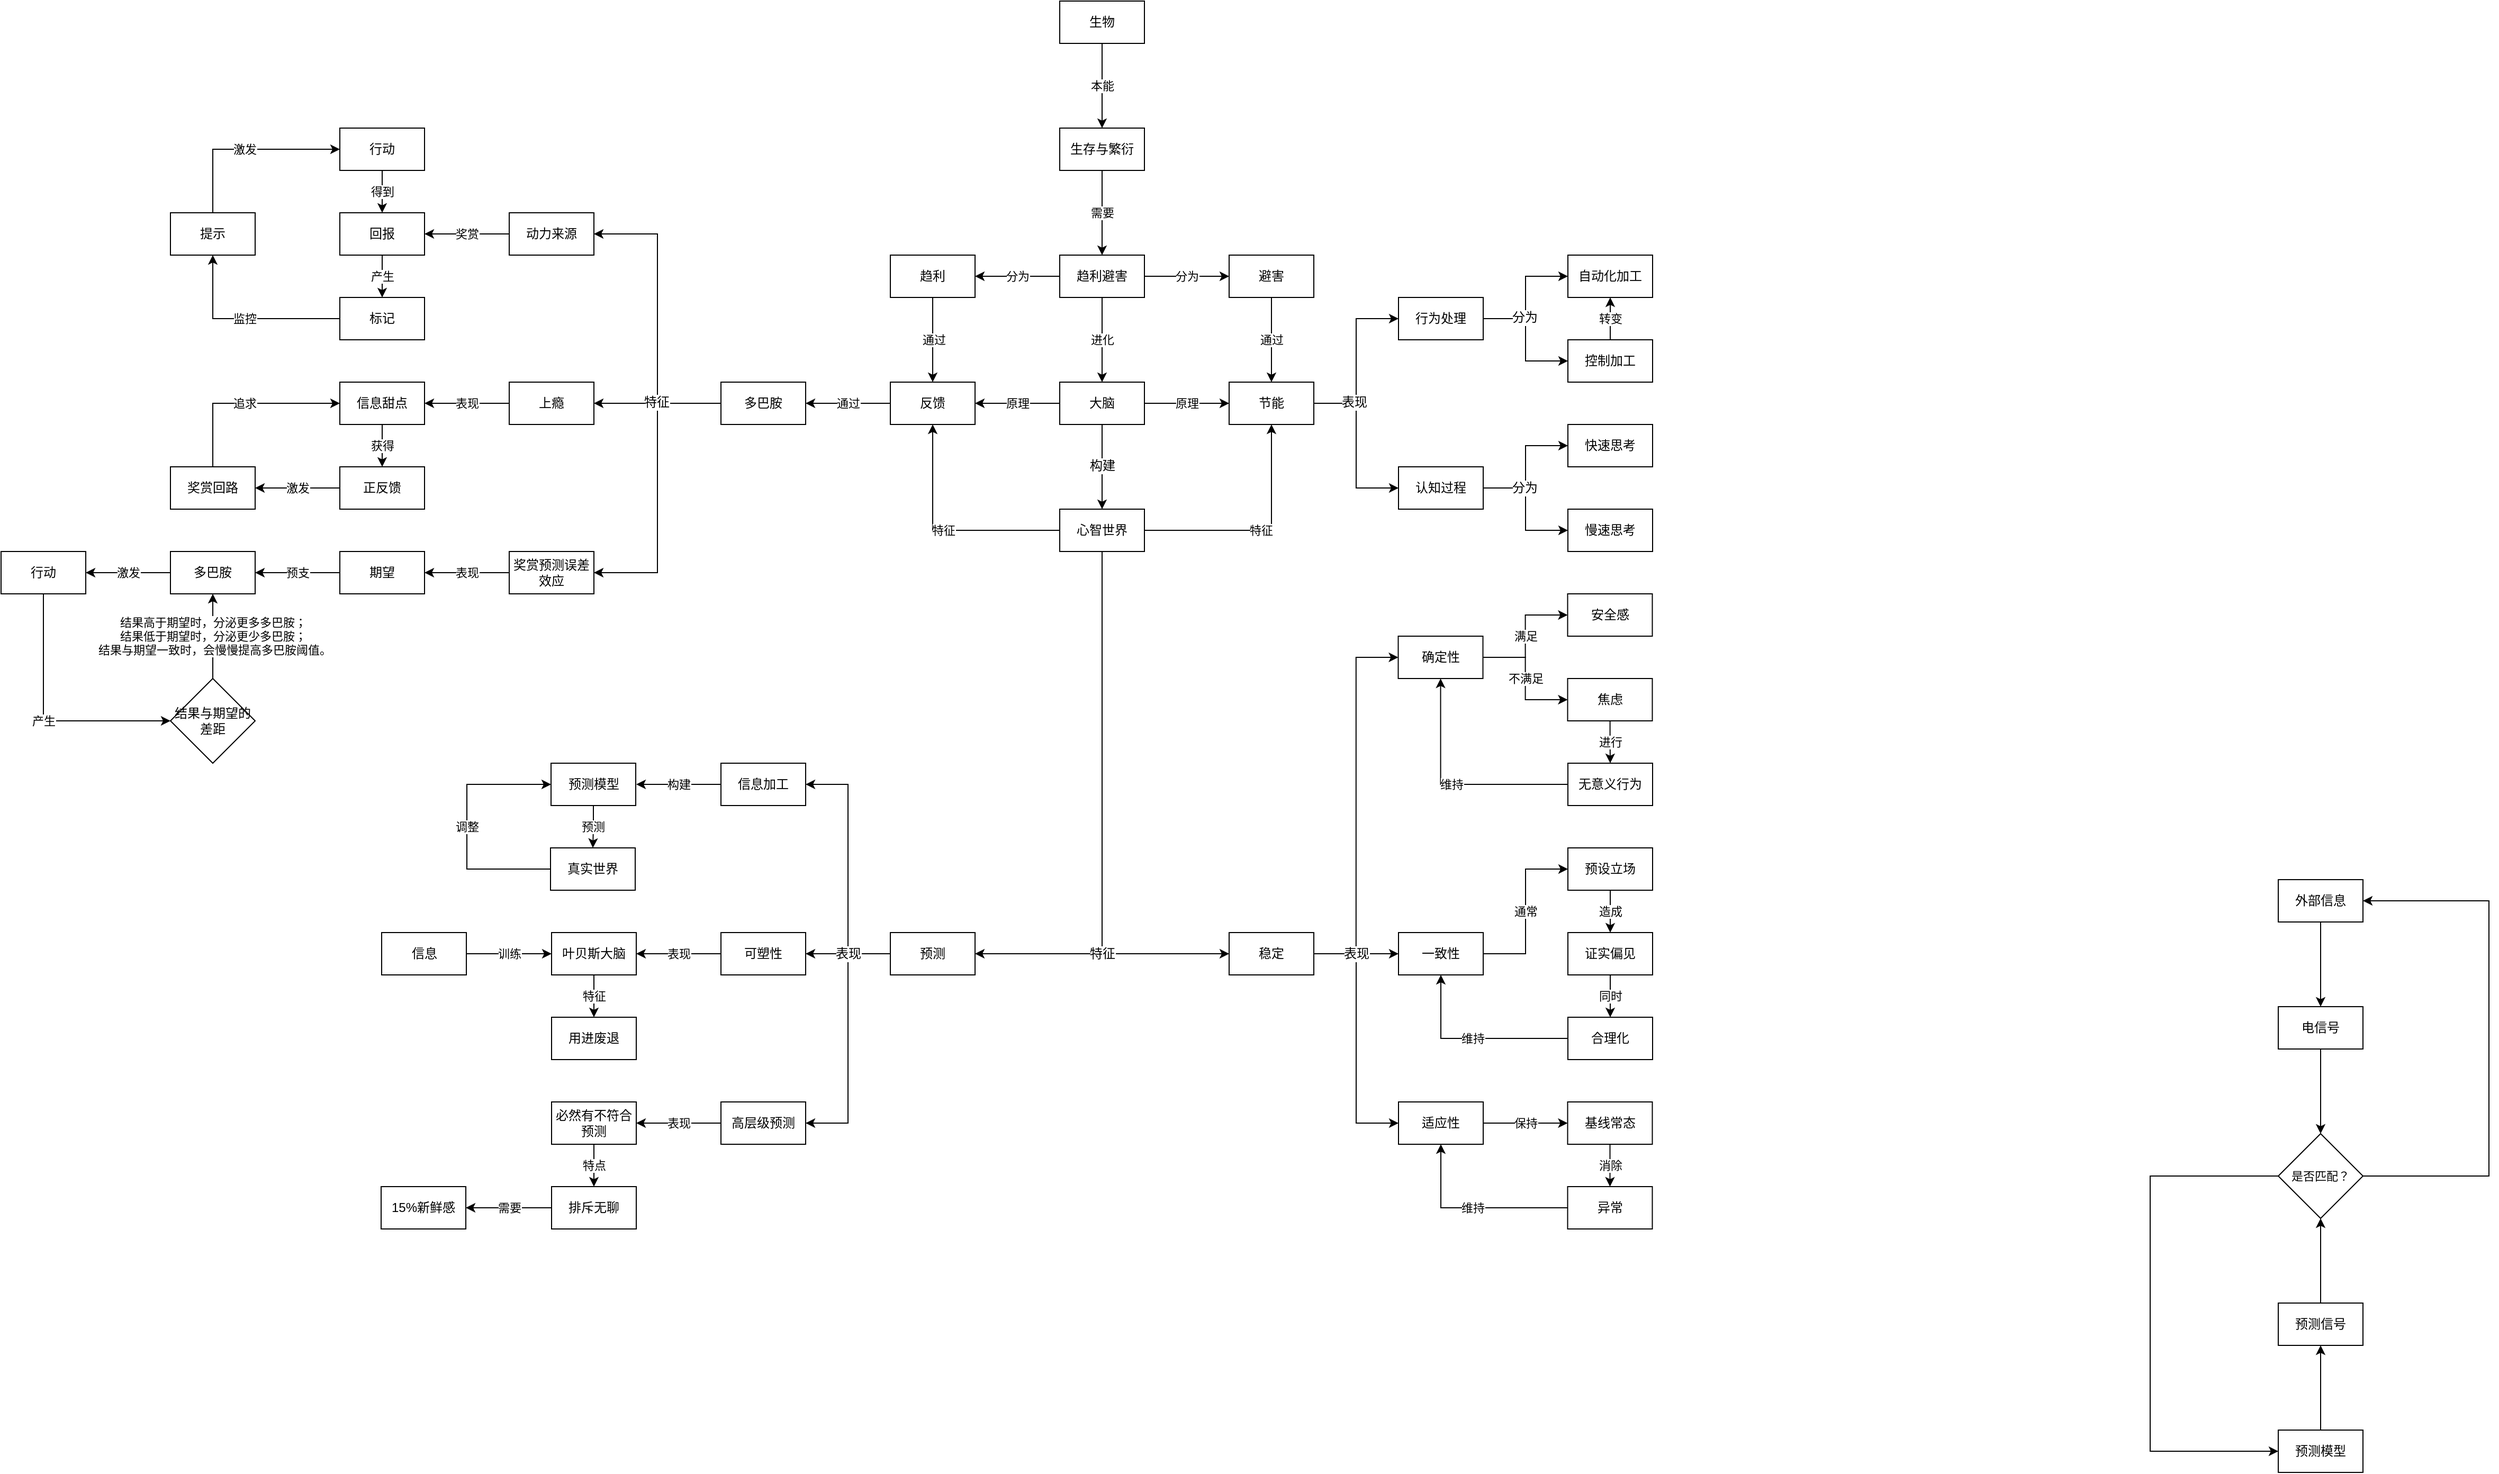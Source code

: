 <mxfile version="23.0.0" type="github">
  <diagram name="第 1 页" id="B83zCpAml06aFIMZX0r3">
    <mxGraphModel dx="1835" dy="715" grid="1" gridSize="10" guides="1" tooltips="1" connect="1" arrows="1" fold="1" page="1" pageScale="1" pageWidth="827" pageHeight="1169" math="0" shadow="0">
      <root>
        <mxCell id="0" />
        <mxCell id="1" parent="0" />
        <mxCell id="P6tir3zQ8PAI8nWjBx2F-4" value="原理" style="edgeStyle=orthogonalEdgeStyle;rounded=0;orthogonalLoop=1;jettySize=auto;html=1;" parent="1" source="XxJGp6y9zTa0XZqB4tud-1" target="XxJGp6y9zTa0XZqB4tud-18" edge="1">
          <mxGeometry relative="1" as="geometry" />
        </mxCell>
        <mxCell id="P6tir3zQ8PAI8nWjBx2F-6" value="" style="edgeStyle=orthogonalEdgeStyle;rounded=0;orthogonalLoop=1;jettySize=auto;html=1;" parent="1" source="XxJGp6y9zTa0XZqB4tud-1" target="XxJGp6y9zTa0XZqB4tud-13" edge="1">
          <mxGeometry relative="1" as="geometry">
            <Array as="points">
              <mxPoint x="400" y="480" />
              <mxPoint x="400" y="480" />
            </Array>
          </mxGeometry>
        </mxCell>
        <mxCell id="UL1mqI7cGoJO1mtrP7YF-5" value="构建" style="edgeLabel;html=1;align=center;verticalAlign=middle;resizable=0;points=[];fontSize=12;fontFamily=Helvetica;fontColor=default;" vertex="1" connectable="0" parent="P6tir3zQ8PAI8nWjBx2F-6">
          <mxGeometry x="-0.025" relative="1" as="geometry">
            <mxPoint as="offset" />
          </mxGeometry>
        </mxCell>
        <mxCell id="P6tir3zQ8PAI8nWjBx2F-7" value="原理" style="edgeStyle=orthogonalEdgeStyle;rounded=0;orthogonalLoop=1;jettySize=auto;html=1;" parent="1" source="XxJGp6y9zTa0XZqB4tud-1" target="XxJGp6y9zTa0XZqB4tud-19" edge="1">
          <mxGeometry relative="1" as="geometry" />
        </mxCell>
        <mxCell id="XxJGp6y9zTa0XZqB4tud-1" value="大脑" style="rounded=0;whiteSpace=wrap;html=1;" parent="1" vertex="1">
          <mxGeometry x="360" y="400" width="80" height="40" as="geometry" />
        </mxCell>
        <mxCell id="XxJGp6y9zTa0XZqB4tud-5" value="本能" style="edgeStyle=orthogonalEdgeStyle;rounded=0;orthogonalLoop=1;jettySize=auto;html=1;" parent="1" source="XxJGp6y9zTa0XZqB4tud-2" target="XxJGp6y9zTa0XZqB4tud-3" edge="1">
          <mxGeometry relative="1" as="geometry">
            <Array as="points">
              <mxPoint x="400" y="120" />
              <mxPoint x="400" y="120" />
            </Array>
          </mxGeometry>
        </mxCell>
        <mxCell id="XxJGp6y9zTa0XZqB4tud-2" value="生物" style="rounded=0;whiteSpace=wrap;html=1;" parent="1" vertex="1">
          <mxGeometry x="360" y="40" width="80" height="40" as="geometry" />
        </mxCell>
        <mxCell id="XxJGp6y9zTa0XZqB4tud-6" value="需要" style="edgeStyle=orthogonalEdgeStyle;rounded=0;orthogonalLoop=1;jettySize=auto;html=1;" parent="1" source="XxJGp6y9zTa0XZqB4tud-3" target="XxJGp6y9zTa0XZqB4tud-4" edge="1">
          <mxGeometry relative="1" as="geometry">
            <Array as="points">
              <mxPoint x="400" y="240" />
              <mxPoint x="400" y="240" />
            </Array>
          </mxGeometry>
        </mxCell>
        <mxCell id="XxJGp6y9zTa0XZqB4tud-3" value="生存与繁衍" style="rounded=0;whiteSpace=wrap;html=1;" parent="1" vertex="1">
          <mxGeometry x="360" y="160" width="80" height="40" as="geometry" />
        </mxCell>
        <mxCell id="XxJGp6y9zTa0XZqB4tud-7" value="进化" style="edgeStyle=orthogonalEdgeStyle;rounded=0;orthogonalLoop=1;jettySize=auto;html=1;" parent="1" source="XxJGp6y9zTa0XZqB4tud-4" target="XxJGp6y9zTa0XZqB4tud-1" edge="1">
          <mxGeometry relative="1" as="geometry">
            <Array as="points">
              <mxPoint x="400" y="350" />
              <mxPoint x="400" y="350" />
            </Array>
          </mxGeometry>
        </mxCell>
        <mxCell id="XxJGp6y9zTa0XZqB4tud-10" value="分为" style="edgeStyle=orthogonalEdgeStyle;rounded=0;orthogonalLoop=1;jettySize=auto;html=1;" parent="1" source="XxJGp6y9zTa0XZqB4tud-4" target="XxJGp6y9zTa0XZqB4tud-9" edge="1">
          <mxGeometry relative="1" as="geometry" />
        </mxCell>
        <mxCell id="XxJGp6y9zTa0XZqB4tud-14" value="分为" style="edgeStyle=orthogonalEdgeStyle;rounded=0;orthogonalLoop=1;jettySize=auto;html=1;" parent="1" source="XxJGp6y9zTa0XZqB4tud-4" target="XxJGp6y9zTa0XZqB4tud-12" edge="1">
          <mxGeometry relative="1" as="geometry" />
        </mxCell>
        <mxCell id="XxJGp6y9zTa0XZqB4tud-4" value="趋利避害" style="rounded=0;whiteSpace=wrap;html=1;" parent="1" vertex="1">
          <mxGeometry x="360" y="280" width="80" height="40" as="geometry" />
        </mxCell>
        <mxCell id="XxJGp6y9zTa0XZqB4tud-11" value="通过" style="edgeStyle=orthogonalEdgeStyle;rounded=0;orthogonalLoop=1;jettySize=auto;html=1;" parent="1" source="XxJGp6y9zTa0XZqB4tud-9" edge="1">
          <mxGeometry relative="1" as="geometry">
            <mxPoint x="240" y="400" as="targetPoint" />
          </mxGeometry>
        </mxCell>
        <mxCell id="XxJGp6y9zTa0XZqB4tud-9" value="趋利" style="rounded=0;whiteSpace=wrap;html=1;" parent="1" vertex="1">
          <mxGeometry x="200" y="280" width="80" height="40" as="geometry" />
        </mxCell>
        <mxCell id="P6tir3zQ8PAI8nWjBx2F-5" value="通过" style="edgeStyle=orthogonalEdgeStyle;rounded=0;orthogonalLoop=1;jettySize=auto;html=1;" parent="1" source="XxJGp6y9zTa0XZqB4tud-12" target="XxJGp6y9zTa0XZqB4tud-18" edge="1">
          <mxGeometry relative="1" as="geometry">
            <Array as="points">
              <mxPoint x="560" y="360" />
              <mxPoint x="560" y="360" />
            </Array>
            <mxPoint as="offset" />
          </mxGeometry>
        </mxCell>
        <mxCell id="XxJGp6y9zTa0XZqB4tud-12" value="避害" style="rounded=0;whiteSpace=wrap;html=1;" parent="1" vertex="1">
          <mxGeometry x="520" y="280" width="80" height="40" as="geometry" />
        </mxCell>
        <mxCell id="P6tir3zQ8PAI8nWjBx2F-8" value="特征" style="edgeStyle=orthogonalEdgeStyle;rounded=0;orthogonalLoop=1;jettySize=auto;html=1;entryX=0.5;entryY=1;entryDx=0;entryDy=0;" parent="1" source="XxJGp6y9zTa0XZqB4tud-13" target="XxJGp6y9zTa0XZqB4tud-19" edge="1">
          <mxGeometry relative="1" as="geometry" />
        </mxCell>
        <mxCell id="P6tir3zQ8PAI8nWjBx2F-9" value="特征" style="edgeStyle=orthogonalEdgeStyle;rounded=0;orthogonalLoop=1;jettySize=auto;html=1;entryX=0.5;entryY=1;entryDx=0;entryDy=0;" parent="1" source="XxJGp6y9zTa0XZqB4tud-13" target="XxJGp6y9zTa0XZqB4tud-18" edge="1">
          <mxGeometry relative="1" as="geometry" />
        </mxCell>
        <mxCell id="P6tir3zQ8PAI8nWjBx2F-18" style="edgeStyle=orthogonalEdgeStyle;rounded=0;orthogonalLoop=1;jettySize=auto;html=1;entryX=1;entryY=0.5;entryDx=0;entryDy=0;" parent="1" source="XxJGp6y9zTa0XZqB4tud-13" target="XxJGp6y9zTa0XZqB4tud-71" edge="1">
          <mxGeometry relative="1" as="geometry">
            <Array as="points">
              <mxPoint x="400" y="940" />
            </Array>
          </mxGeometry>
        </mxCell>
        <mxCell id="P6tir3zQ8PAI8nWjBx2F-64" style="edgeStyle=orthogonalEdgeStyle;rounded=0;orthogonalLoop=1;jettySize=auto;html=1;entryX=0;entryY=0.5;entryDx=0;entryDy=0;fontFamily=Helvetica;fontSize=12;fontColor=default;" parent="1" source="XxJGp6y9zTa0XZqB4tud-13" target="XxJGp6y9zTa0XZqB4tud-22" edge="1">
          <mxGeometry relative="1" as="geometry">
            <Array as="points">
              <mxPoint x="400" y="940" />
            </Array>
          </mxGeometry>
        </mxCell>
        <mxCell id="UL1mqI7cGoJO1mtrP7YF-13" value="特征" style="edgeLabel;html=1;align=center;verticalAlign=middle;resizable=0;points=[];fontSize=12;fontFamily=Helvetica;fontColor=default;" vertex="1" connectable="0" parent="P6tir3zQ8PAI8nWjBx2F-64">
          <mxGeometry x="0.505" y="2" relative="1" as="geometry">
            <mxPoint x="-2" y="3" as="offset" />
          </mxGeometry>
        </mxCell>
        <mxCell id="XxJGp6y9zTa0XZqB4tud-13" value="心智世界" style="rounded=0;whiteSpace=wrap;html=1;" parent="1" vertex="1">
          <mxGeometry x="360" y="520" width="80" height="40" as="geometry" />
        </mxCell>
        <mxCell id="wkrBox2u_KVxkJhc_cft-66" value="通过" style="edgeStyle=orthogonalEdgeStyle;shape=connector;rounded=0;orthogonalLoop=1;jettySize=auto;html=1;labelBackgroundColor=default;strokeColor=default;align=center;verticalAlign=middle;fontFamily=Helvetica;fontSize=11;fontColor=default;endArrow=classic;" parent="1" source="XxJGp6y9zTa0XZqB4tud-19" target="wkrBox2u_KVxkJhc_cft-49" edge="1">
          <mxGeometry relative="1" as="geometry" />
        </mxCell>
        <mxCell id="XxJGp6y9zTa0XZqB4tud-19" value="反馈" style="rounded=0;whiteSpace=wrap;html=1;" parent="1" vertex="1">
          <mxGeometry x="200" y="400" width="80" height="40" as="geometry" />
        </mxCell>
        <mxCell id="XxJGp6y9zTa0XZqB4tud-68" value="" style="group" parent="1" vertex="1" connectable="0">
          <mxGeometry x="520" y="280" width="400" height="280" as="geometry" />
        </mxCell>
        <mxCell id="XxJGp6y9zTa0XZqB4tud-18" value="节能" style="rounded=0;whiteSpace=wrap;html=1;" parent="XxJGp6y9zTa0XZqB4tud-68" vertex="1">
          <mxGeometry y="120" width="80" height="40" as="geometry" />
        </mxCell>
        <mxCell id="XxJGp6y9zTa0XZqB4tud-25" value="认知过程" style="rounded=0;whiteSpace=wrap;html=1;" parent="XxJGp6y9zTa0XZqB4tud-68" vertex="1">
          <mxGeometry x="160" y="200" width="80" height="40" as="geometry" />
        </mxCell>
        <mxCell id="XxJGp6y9zTa0XZqB4tud-28" value="" style="edgeStyle=orthogonalEdgeStyle;rounded=0;orthogonalLoop=1;jettySize=auto;html=1;entryX=0;entryY=0.5;entryDx=0;entryDy=0;" parent="XxJGp6y9zTa0XZqB4tud-68" source="XxJGp6y9zTa0XZqB4tud-18" target="XxJGp6y9zTa0XZqB4tud-25" edge="1">
          <mxGeometry relative="1" as="geometry" />
        </mxCell>
        <mxCell id="XxJGp6y9zTa0XZqB4tud-26" value="行为处理" style="rounded=0;whiteSpace=wrap;html=1;" parent="XxJGp6y9zTa0XZqB4tud-68" vertex="1">
          <mxGeometry x="160" y="40" width="80" height="40" as="geometry" />
        </mxCell>
        <mxCell id="XxJGp6y9zTa0XZqB4tud-27" value="" style="edgeStyle=orthogonalEdgeStyle;rounded=0;orthogonalLoop=1;jettySize=auto;html=1;entryX=0;entryY=0.5;entryDx=0;entryDy=0;" parent="XxJGp6y9zTa0XZqB4tud-68" source="XxJGp6y9zTa0XZqB4tud-18" target="XxJGp6y9zTa0XZqB4tud-26" edge="1">
          <mxGeometry relative="1" as="geometry" />
        </mxCell>
        <mxCell id="UL1mqI7cGoJO1mtrP7YF-9" value="表现" style="edgeLabel;html=1;align=center;verticalAlign=middle;resizable=0;points=[];fontSize=12;fontFamily=Helvetica;fontColor=default;" vertex="1" connectable="0" parent="XxJGp6y9zTa0XZqB4tud-27">
          <mxGeometry x="-0.725" y="-1" relative="1" as="geometry">
            <mxPoint x="16" y="-2" as="offset" />
          </mxGeometry>
        </mxCell>
        <mxCell id="XxJGp6y9zTa0XZqB4tud-29" value="自动化加工" style="rounded=0;whiteSpace=wrap;html=1;" parent="XxJGp6y9zTa0XZqB4tud-68" vertex="1">
          <mxGeometry x="320" width="80" height="40" as="geometry" />
        </mxCell>
        <mxCell id="XxJGp6y9zTa0XZqB4tud-33" style="edgeStyle=orthogonalEdgeStyle;rounded=0;orthogonalLoop=1;jettySize=auto;html=1;entryX=0;entryY=0.5;entryDx=0;entryDy=0;" parent="XxJGp6y9zTa0XZqB4tud-68" source="XxJGp6y9zTa0XZqB4tud-26" target="XxJGp6y9zTa0XZqB4tud-29" edge="1">
          <mxGeometry relative="1" as="geometry" />
        </mxCell>
        <mxCell id="XxJGp6y9zTa0XZqB4tud-35" value="转变" style="edgeStyle=orthogonalEdgeStyle;rounded=0;orthogonalLoop=1;jettySize=auto;html=1;" parent="XxJGp6y9zTa0XZqB4tud-68" source="XxJGp6y9zTa0XZqB4tud-30" target="XxJGp6y9zTa0XZqB4tud-29" edge="1">
          <mxGeometry relative="1" as="geometry" />
        </mxCell>
        <mxCell id="XxJGp6y9zTa0XZqB4tud-30" value="控制加工" style="rounded=0;whiteSpace=wrap;html=1;" parent="XxJGp6y9zTa0XZqB4tud-68" vertex="1">
          <mxGeometry x="320" y="80" width="80" height="40" as="geometry" />
        </mxCell>
        <mxCell id="XxJGp6y9zTa0XZqB4tud-34" style="edgeStyle=orthogonalEdgeStyle;rounded=0;orthogonalLoop=1;jettySize=auto;html=1;entryX=0;entryY=0.5;entryDx=0;entryDy=0;" parent="XxJGp6y9zTa0XZqB4tud-68" source="XxJGp6y9zTa0XZqB4tud-26" target="XxJGp6y9zTa0XZqB4tud-30" edge="1">
          <mxGeometry relative="1" as="geometry" />
        </mxCell>
        <mxCell id="UL1mqI7cGoJO1mtrP7YF-10" value="分为" style="edgeLabel;html=1;align=center;verticalAlign=middle;resizable=0;points=[];fontSize=12;fontFamily=Helvetica;fontColor=default;" vertex="1" connectable="0" parent="XxJGp6y9zTa0XZqB4tud-34">
          <mxGeometry x="-0.667" relative="1" as="geometry">
            <mxPoint x="19" y="-1" as="offset" />
          </mxGeometry>
        </mxCell>
        <mxCell id="XxJGp6y9zTa0XZqB4tud-31" value="快速思考" style="rounded=0;whiteSpace=wrap;html=1;" parent="XxJGp6y9zTa0XZqB4tud-68" vertex="1">
          <mxGeometry x="320" y="160" width="80" height="40" as="geometry" />
        </mxCell>
        <mxCell id="XxJGp6y9zTa0XZqB4tud-36" style="edgeStyle=orthogonalEdgeStyle;rounded=0;orthogonalLoop=1;jettySize=auto;html=1;" parent="XxJGp6y9zTa0XZqB4tud-68" source="XxJGp6y9zTa0XZqB4tud-25" target="XxJGp6y9zTa0XZqB4tud-31" edge="1">
          <mxGeometry relative="1" as="geometry" />
        </mxCell>
        <mxCell id="XxJGp6y9zTa0XZqB4tud-32" value="慢速思考" style="rounded=0;whiteSpace=wrap;html=1;" parent="XxJGp6y9zTa0XZqB4tud-68" vertex="1">
          <mxGeometry x="320" y="240" width="80" height="40" as="geometry" />
        </mxCell>
        <mxCell id="XxJGp6y9zTa0XZqB4tud-37" style="edgeStyle=orthogonalEdgeStyle;rounded=0;orthogonalLoop=1;jettySize=auto;html=1;entryX=0;entryY=0.5;entryDx=0;entryDy=0;" parent="XxJGp6y9zTa0XZqB4tud-68" source="XxJGp6y9zTa0XZqB4tud-25" target="XxJGp6y9zTa0XZqB4tud-32" edge="1">
          <mxGeometry relative="1" as="geometry" />
        </mxCell>
        <mxCell id="UL1mqI7cGoJO1mtrP7YF-11" value="分为" style="edgeLabel;html=1;align=center;verticalAlign=middle;resizable=0;points=[];fontSize=12;fontFamily=Helvetica;fontColor=default;" vertex="1" connectable="0" parent="XxJGp6y9zTa0XZqB4tud-37">
          <mxGeometry x="-0.683" relative="1" as="geometry">
            <mxPoint x="20" as="offset" />
          </mxGeometry>
        </mxCell>
        <mxCell id="wkrBox2u_KVxkJhc_cft-28" value="" style="group" parent="1" vertex="1" connectable="0">
          <mxGeometry x="1390" y="870" width="320" height="560" as="geometry" />
        </mxCell>
        <mxCell id="wkrBox2u_KVxkJhc_cft-11" value="外部信息" style="rounded=0;whiteSpace=wrap;html=1;" parent="wkrBox2u_KVxkJhc_cft-28" vertex="1">
          <mxGeometry x="121" width="80" height="40" as="geometry" />
        </mxCell>
        <mxCell id="wkrBox2u_KVxkJhc_cft-13" value="电信号" style="rounded=0;whiteSpace=wrap;html=1;" parent="wkrBox2u_KVxkJhc_cft-28" vertex="1">
          <mxGeometry x="121" y="120" width="80" height="40" as="geometry" />
        </mxCell>
        <mxCell id="wkrBox2u_KVxkJhc_cft-15" value="" style="edgeStyle=orthogonalEdgeStyle;shape=connector;rounded=0;orthogonalLoop=1;jettySize=auto;html=1;labelBackgroundColor=default;strokeColor=default;align=center;verticalAlign=middle;fontFamily=Helvetica;fontSize=11;fontColor=default;endArrow=classic;" parent="wkrBox2u_KVxkJhc_cft-28" source="wkrBox2u_KVxkJhc_cft-11" target="wkrBox2u_KVxkJhc_cft-13" edge="1">
          <mxGeometry relative="1" as="geometry" />
        </mxCell>
        <mxCell id="wkrBox2u_KVxkJhc_cft-17" value="预测模型" style="rounded=0;whiteSpace=wrap;html=1;" parent="wkrBox2u_KVxkJhc_cft-28" vertex="1">
          <mxGeometry x="121" y="520" width="80" height="40" as="geometry" />
        </mxCell>
        <mxCell id="wkrBox2u_KVxkJhc_cft-18" value="预测信号" style="rounded=0;whiteSpace=wrap;html=1;" parent="wkrBox2u_KVxkJhc_cft-28" vertex="1">
          <mxGeometry x="121" y="400" width="80" height="40" as="geometry" />
        </mxCell>
        <mxCell id="wkrBox2u_KVxkJhc_cft-20" value="" style="edgeStyle=orthogonalEdgeStyle;shape=connector;rounded=0;orthogonalLoop=1;jettySize=auto;html=1;labelBackgroundColor=default;strokeColor=default;align=center;verticalAlign=middle;fontFamily=Helvetica;fontSize=11;fontColor=default;endArrow=classic;" parent="wkrBox2u_KVxkJhc_cft-28" source="wkrBox2u_KVxkJhc_cft-17" target="wkrBox2u_KVxkJhc_cft-18" edge="1">
          <mxGeometry relative="1" as="geometry" />
        </mxCell>
        <mxCell id="wkrBox2u_KVxkJhc_cft-26" style="edgeStyle=orthogonalEdgeStyle;shape=connector;rounded=0;orthogonalLoop=1;jettySize=auto;html=1;entryX=0;entryY=0.5;entryDx=0;entryDy=0;labelBackgroundColor=default;strokeColor=default;align=center;verticalAlign=middle;fontFamily=Helvetica;fontSize=11;fontColor=default;endArrow=classic;" parent="wkrBox2u_KVxkJhc_cft-28" source="wkrBox2u_KVxkJhc_cft-22" target="wkrBox2u_KVxkJhc_cft-17" edge="1">
          <mxGeometry relative="1" as="geometry">
            <Array as="points">
              <mxPoint y="280" />
              <mxPoint y="540" />
            </Array>
          </mxGeometry>
        </mxCell>
        <mxCell id="wkrBox2u_KVxkJhc_cft-27" style="edgeStyle=orthogonalEdgeStyle;shape=connector;rounded=0;orthogonalLoop=1;jettySize=auto;html=1;entryX=1;entryY=0.5;entryDx=0;entryDy=0;labelBackgroundColor=default;strokeColor=default;align=center;verticalAlign=middle;fontFamily=Helvetica;fontSize=11;fontColor=default;endArrow=classic;" parent="wkrBox2u_KVxkJhc_cft-28" source="wkrBox2u_KVxkJhc_cft-22" target="wkrBox2u_KVxkJhc_cft-11" edge="1">
          <mxGeometry relative="1" as="geometry">
            <Array as="points">
              <mxPoint x="320" y="280" />
              <mxPoint x="320" y="20" />
            </Array>
          </mxGeometry>
        </mxCell>
        <mxCell id="wkrBox2u_KVxkJhc_cft-22" value="是否匹配？" style="rhombus;whiteSpace=wrap;html=1;fontFamily=Helvetica;fontSize=11;fontColor=default;" parent="wkrBox2u_KVxkJhc_cft-28" vertex="1">
          <mxGeometry x="121" y="240" width="80" height="80" as="geometry" />
        </mxCell>
        <mxCell id="wkrBox2u_KVxkJhc_cft-23" value="" style="edgeStyle=orthogonalEdgeStyle;shape=connector;rounded=0;orthogonalLoop=1;jettySize=auto;html=1;labelBackgroundColor=default;strokeColor=default;align=center;verticalAlign=middle;fontFamily=Helvetica;fontSize=11;fontColor=default;endArrow=classic;" parent="wkrBox2u_KVxkJhc_cft-28" source="wkrBox2u_KVxkJhc_cft-13" target="wkrBox2u_KVxkJhc_cft-22" edge="1">
          <mxGeometry relative="1" as="geometry" />
        </mxCell>
        <mxCell id="wkrBox2u_KVxkJhc_cft-24" value="" style="edgeStyle=orthogonalEdgeStyle;shape=connector;rounded=0;orthogonalLoop=1;jettySize=auto;html=1;labelBackgroundColor=default;strokeColor=default;align=center;verticalAlign=middle;fontFamily=Helvetica;fontSize=11;fontColor=default;endArrow=classic;" parent="wkrBox2u_KVxkJhc_cft-28" source="wkrBox2u_KVxkJhc_cft-18" target="wkrBox2u_KVxkJhc_cft-22" edge="1">
          <mxGeometry relative="1" as="geometry" />
        </mxCell>
        <mxCell id="wkrBox2u_KVxkJhc_cft-64" value="奖赏" style="edgeStyle=orthogonalEdgeStyle;shape=connector;rounded=0;orthogonalLoop=1;jettySize=auto;html=1;labelBackgroundColor=default;strokeColor=default;align=center;verticalAlign=middle;fontFamily=Helvetica;fontSize=11;fontColor=default;endArrow=classic;" parent="1" source="wkrBox2u_KVxkJhc_cft-46" target="wkrBox2u_KVxkJhc_cft-56" edge="1">
          <mxGeometry relative="1" as="geometry" />
        </mxCell>
        <mxCell id="wkrBox2u_KVxkJhc_cft-46" value="动力来源" style="rounded=0;whiteSpace=wrap;html=1;" parent="1" vertex="1">
          <mxGeometry x="-160" y="240" width="80" height="40" as="geometry" />
        </mxCell>
        <mxCell id="wkrBox2u_KVxkJhc_cft-74" value="表现" style="edgeStyle=orthogonalEdgeStyle;shape=connector;rounded=0;orthogonalLoop=1;jettySize=auto;html=1;labelBackgroundColor=default;strokeColor=default;align=center;verticalAlign=middle;fontFamily=Helvetica;fontSize=11;fontColor=default;endArrow=classic;" parent="1" source="wkrBox2u_KVxkJhc_cft-54" target="wkrBox2u_KVxkJhc_cft-68" edge="1">
          <mxGeometry relative="1" as="geometry" />
        </mxCell>
        <mxCell id="wkrBox2u_KVxkJhc_cft-54" value="上瘾" style="rounded=0;whiteSpace=wrap;html=1;" parent="1" vertex="1">
          <mxGeometry x="-160" y="400" width="80" height="40" as="geometry" />
        </mxCell>
        <mxCell id="wkrBox2u_KVxkJhc_cft-63" style="edgeStyle=orthogonalEdgeStyle;shape=connector;rounded=0;orthogonalLoop=1;jettySize=auto;html=1;entryX=1;entryY=0.5;entryDx=0;entryDy=0;labelBackgroundColor=default;strokeColor=default;align=center;verticalAlign=middle;fontFamily=Helvetica;fontSize=11;fontColor=default;endArrow=classic;" parent="1" source="wkrBox2u_KVxkJhc_cft-49" target="wkrBox2u_KVxkJhc_cft-46" edge="1">
          <mxGeometry relative="1" as="geometry" />
        </mxCell>
        <mxCell id="wkrBox2u_KVxkJhc_cft-65" style="edgeStyle=orthogonalEdgeStyle;shape=connector;rounded=0;orthogonalLoop=1;jettySize=auto;html=1;entryX=1;entryY=0.5;entryDx=0;entryDy=0;labelBackgroundColor=default;strokeColor=default;align=center;verticalAlign=middle;fontFamily=Helvetica;fontSize=11;fontColor=default;endArrow=classic;" parent="1" source="wkrBox2u_KVxkJhc_cft-49" target="wkrBox2u_KVxkJhc_cft-54" edge="1">
          <mxGeometry relative="1" as="geometry" />
        </mxCell>
        <mxCell id="wkrBox2u_KVxkJhc_cft-75" style="edgeStyle=orthogonalEdgeStyle;shape=connector;rounded=0;orthogonalLoop=1;jettySize=auto;html=1;entryX=1;entryY=0.5;entryDx=0;entryDy=0;labelBackgroundColor=default;strokeColor=default;align=center;verticalAlign=middle;fontFamily=Helvetica;fontSize=11;fontColor=default;endArrow=classic;" parent="1" source="wkrBox2u_KVxkJhc_cft-49" target="wkrBox2u_KVxkJhc_cft-50" edge="1">
          <mxGeometry relative="1" as="geometry" />
        </mxCell>
        <mxCell id="UL1mqI7cGoJO1mtrP7YF-16" value="特征" style="edgeLabel;html=1;align=center;verticalAlign=middle;resizable=0;points=[];fontSize=12;fontFamily=Helvetica;fontColor=default;" vertex="1" connectable="0" parent="wkrBox2u_KVxkJhc_cft-75">
          <mxGeometry x="-0.571" y="-8" relative="1" as="geometry">
            <mxPoint x="7" y="-1" as="offset" />
          </mxGeometry>
        </mxCell>
        <mxCell id="wkrBox2u_KVxkJhc_cft-49" value="多巴胺" style="rounded=0;whiteSpace=wrap;html=1;" parent="1" vertex="1">
          <mxGeometry x="40" y="400" width="80" height="40" as="geometry" />
        </mxCell>
        <mxCell id="P6tir3zQ8PAI8nWjBx2F-24" value="表现" style="edgeStyle=orthogonalEdgeStyle;rounded=0;orthogonalLoop=1;jettySize=auto;html=1;entryX=1;entryY=0.5;entryDx=0;entryDy=0;" parent="1" source="wkrBox2u_KVxkJhc_cft-50" target="P6tir3zQ8PAI8nWjBx2F-19" edge="1">
          <mxGeometry relative="1" as="geometry" />
        </mxCell>
        <mxCell id="wkrBox2u_KVxkJhc_cft-50" value="奖赏预测误差效应" style="rounded=0;whiteSpace=wrap;html=1;" parent="1" vertex="1">
          <mxGeometry x="-160" y="560" width="80" height="40" as="geometry" />
        </mxCell>
        <mxCell id="wkrBox2u_KVxkJhc_cft-58" value="得到" style="edgeStyle=orthogonalEdgeStyle;shape=connector;rounded=0;orthogonalLoop=1;jettySize=auto;html=1;labelBackgroundColor=default;strokeColor=default;align=center;verticalAlign=middle;fontFamily=Helvetica;fontSize=11;fontColor=default;endArrow=classic;" parent="1" source="wkrBox2u_KVxkJhc_cft-55" target="wkrBox2u_KVxkJhc_cft-56" edge="1">
          <mxGeometry relative="1" as="geometry" />
        </mxCell>
        <mxCell id="wkrBox2u_KVxkJhc_cft-55" value="行动" style="rounded=0;whiteSpace=wrap;html=1;" parent="1" vertex="1">
          <mxGeometry x="-320" y="160" width="80" height="40" as="geometry" />
        </mxCell>
        <mxCell id="wkrBox2u_KVxkJhc_cft-59" value="产生" style="edgeStyle=orthogonalEdgeStyle;shape=connector;rounded=0;orthogonalLoop=1;jettySize=auto;html=1;labelBackgroundColor=default;strokeColor=default;align=center;verticalAlign=middle;fontFamily=Helvetica;fontSize=11;fontColor=default;endArrow=classic;" parent="1" source="wkrBox2u_KVxkJhc_cft-56" target="wkrBox2u_KVxkJhc_cft-57" edge="1">
          <mxGeometry relative="1" as="geometry" />
        </mxCell>
        <mxCell id="wkrBox2u_KVxkJhc_cft-56" value="回报" style="rounded=0;whiteSpace=wrap;html=1;fontStyle=0" parent="1" vertex="1">
          <mxGeometry x="-320" y="240" width="80" height="40" as="geometry" />
        </mxCell>
        <mxCell id="wkrBox2u_KVxkJhc_cft-61" value="监控" style="edgeStyle=orthogonalEdgeStyle;shape=connector;rounded=0;orthogonalLoop=1;jettySize=auto;html=1;entryX=0.5;entryY=1;entryDx=0;entryDy=0;labelBackgroundColor=default;strokeColor=default;align=center;verticalAlign=middle;fontFamily=Helvetica;fontSize=11;fontColor=default;endArrow=classic;" parent="1" source="wkrBox2u_KVxkJhc_cft-57" target="wkrBox2u_KVxkJhc_cft-60" edge="1">
          <mxGeometry relative="1" as="geometry" />
        </mxCell>
        <mxCell id="wkrBox2u_KVxkJhc_cft-57" value="标记" style="rounded=0;whiteSpace=wrap;html=1;" parent="1" vertex="1">
          <mxGeometry x="-320" y="320" width="80" height="40" as="geometry" />
        </mxCell>
        <mxCell id="wkrBox2u_KVxkJhc_cft-62" value="激发" style="edgeStyle=orthogonalEdgeStyle;shape=connector;rounded=0;orthogonalLoop=1;jettySize=auto;html=1;entryX=0;entryY=0.5;entryDx=0;entryDy=0;labelBackgroundColor=default;strokeColor=default;align=center;verticalAlign=middle;fontFamily=Helvetica;fontSize=11;fontColor=default;endArrow=classic;" parent="1" source="wkrBox2u_KVxkJhc_cft-60" target="wkrBox2u_KVxkJhc_cft-55" edge="1">
          <mxGeometry relative="1" as="geometry">
            <Array as="points">
              <mxPoint x="-440" y="180" />
            </Array>
          </mxGeometry>
        </mxCell>
        <mxCell id="wkrBox2u_KVxkJhc_cft-60" value="提示" style="rounded=0;whiteSpace=wrap;html=1;" parent="1" vertex="1">
          <mxGeometry x="-480" y="240" width="80" height="40" as="geometry" />
        </mxCell>
        <mxCell id="wkrBox2u_KVxkJhc_cft-71" value="激发" style="edgeStyle=orthogonalEdgeStyle;shape=connector;rounded=0;orthogonalLoop=1;jettySize=auto;html=1;labelBackgroundColor=default;strokeColor=default;align=center;verticalAlign=middle;fontFamily=Helvetica;fontSize=11;fontColor=default;endArrow=classic;" parent="1" source="wkrBox2u_KVxkJhc_cft-67" target="wkrBox2u_KVxkJhc_cft-69" edge="1">
          <mxGeometry relative="1" as="geometry" />
        </mxCell>
        <mxCell id="wkrBox2u_KVxkJhc_cft-67" value="正反馈" style="rounded=0;whiteSpace=wrap;html=1;" parent="1" vertex="1">
          <mxGeometry x="-320" y="480" width="80" height="40" as="geometry" />
        </mxCell>
        <mxCell id="wkrBox2u_KVxkJhc_cft-70" value="获得" style="edgeStyle=orthogonalEdgeStyle;shape=connector;rounded=0;orthogonalLoop=1;jettySize=auto;html=1;labelBackgroundColor=default;strokeColor=default;align=center;verticalAlign=middle;fontFamily=Helvetica;fontSize=11;fontColor=default;endArrow=classic;" parent="1" source="wkrBox2u_KVxkJhc_cft-68" target="wkrBox2u_KVxkJhc_cft-67" edge="1">
          <mxGeometry relative="1" as="geometry" />
        </mxCell>
        <mxCell id="wkrBox2u_KVxkJhc_cft-68" value="信息甜点" style="rounded=0;whiteSpace=wrap;html=1;" parent="1" vertex="1">
          <mxGeometry x="-320" y="400" width="80" height="40" as="geometry" />
        </mxCell>
        <mxCell id="wkrBox2u_KVxkJhc_cft-72" value="追求" style="edgeStyle=orthogonalEdgeStyle;shape=connector;rounded=0;orthogonalLoop=1;jettySize=auto;html=1;entryX=0;entryY=0.5;entryDx=0;entryDy=0;labelBackgroundColor=default;strokeColor=default;align=center;verticalAlign=middle;fontFamily=Helvetica;fontSize=11;fontColor=default;endArrow=classic;" parent="1" source="wkrBox2u_KVxkJhc_cft-69" target="wkrBox2u_KVxkJhc_cft-68" edge="1">
          <mxGeometry relative="1" as="geometry">
            <Array as="points">
              <mxPoint x="-440" y="420" />
            </Array>
          </mxGeometry>
        </mxCell>
        <mxCell id="wkrBox2u_KVxkJhc_cft-69" value="奖赏回路" style="rounded=0;whiteSpace=wrap;html=1;" parent="1" vertex="1">
          <mxGeometry x="-480" y="480" width="80" height="40" as="geometry" />
        </mxCell>
        <mxCell id="P6tir3zQ8PAI8nWjBx2F-25" value="预支" style="edgeStyle=orthogonalEdgeStyle;rounded=0;orthogonalLoop=1;jettySize=auto;html=1;" parent="1" source="P6tir3zQ8PAI8nWjBx2F-19" target="P6tir3zQ8PAI8nWjBx2F-23" edge="1">
          <mxGeometry relative="1" as="geometry" />
        </mxCell>
        <mxCell id="P6tir3zQ8PAI8nWjBx2F-19" value="期望" style="rounded=0;whiteSpace=wrap;html=1;" parent="1" vertex="1">
          <mxGeometry x="-320" y="560" width="80" height="40" as="geometry" />
        </mxCell>
        <mxCell id="P6tir3zQ8PAI8nWjBx2F-31" value="产生" style="edgeStyle=orthogonalEdgeStyle;rounded=0;orthogonalLoop=1;jettySize=auto;html=1;" parent="1" source="P6tir3zQ8PAI8nWjBx2F-22" target="P6tir3zQ8PAI8nWjBx2F-29" edge="1">
          <mxGeometry relative="1" as="geometry">
            <Array as="points">
              <mxPoint x="-600" y="720" />
            </Array>
          </mxGeometry>
        </mxCell>
        <mxCell id="P6tir3zQ8PAI8nWjBx2F-22" value="行动" style="rounded=0;whiteSpace=wrap;html=1;" parent="1" vertex="1">
          <mxGeometry x="-640" y="560" width="80" height="40" as="geometry" />
        </mxCell>
        <mxCell id="P6tir3zQ8PAI8nWjBx2F-26" value="激发" style="edgeStyle=orthogonalEdgeStyle;rounded=0;orthogonalLoop=1;jettySize=auto;html=1;" parent="1" source="P6tir3zQ8PAI8nWjBx2F-23" target="P6tir3zQ8PAI8nWjBx2F-22" edge="1">
          <mxGeometry relative="1" as="geometry" />
        </mxCell>
        <mxCell id="P6tir3zQ8PAI8nWjBx2F-23" value="多巴胺" style="rounded=0;whiteSpace=wrap;html=1;" parent="1" vertex="1">
          <mxGeometry x="-480" y="560" width="80" height="40" as="geometry" />
        </mxCell>
        <mxCell id="P6tir3zQ8PAI8nWjBx2F-32" value="结果高于期望时，分泌更多多巴胺；&lt;br&gt;结果低于期望时，分泌更少多巴胺；&lt;br&gt;&amp;nbsp;结果与期望一致时，会慢慢提高多巴胺阈值。" style="edgeStyle=orthogonalEdgeStyle;rounded=0;orthogonalLoop=1;jettySize=auto;html=1;" parent="1" source="P6tir3zQ8PAI8nWjBx2F-29" target="P6tir3zQ8PAI8nWjBx2F-23" edge="1">
          <mxGeometry relative="1" as="geometry" />
        </mxCell>
        <mxCell id="P6tir3zQ8PAI8nWjBx2F-29" value="结果与期望的差距" style="rhombus;whiteSpace=wrap;html=1;" parent="1" vertex="1">
          <mxGeometry x="-480" y="680" width="80" height="80" as="geometry" />
        </mxCell>
        <mxCell id="XxJGp6y9zTa0XZqB4tud-22" value="稳定" style="rounded=0;whiteSpace=wrap;html=1;" parent="1" vertex="1">
          <mxGeometry x="520" y="920" width="80" height="40" as="geometry" />
        </mxCell>
        <mxCell id="XxJGp6y9zTa0XZqB4tud-38" value="一致性" style="rounded=0;whiteSpace=wrap;html=1;" parent="1" vertex="1">
          <mxGeometry x="680" y="920" width="80" height="40" as="geometry" />
        </mxCell>
        <mxCell id="XxJGp6y9zTa0XZqB4tud-39" value="" style="edgeStyle=orthogonalEdgeStyle;rounded=0;orthogonalLoop=1;jettySize=auto;html=1;" parent="1" source="XxJGp6y9zTa0XZqB4tud-22" target="XxJGp6y9zTa0XZqB4tud-38" edge="1">
          <mxGeometry relative="1" as="geometry" />
        </mxCell>
        <mxCell id="XxJGp6y9zTa0XZqB4tud-40" value="适应性" style="rounded=0;whiteSpace=wrap;html=1;" parent="1" vertex="1">
          <mxGeometry x="680" y="1080" width="80" height="40" as="geometry" />
        </mxCell>
        <mxCell id="XxJGp6y9zTa0XZqB4tud-43" style="edgeStyle=orthogonalEdgeStyle;rounded=0;orthogonalLoop=1;jettySize=auto;html=1;entryX=0;entryY=0.5;entryDx=0;entryDy=0;" parent="1" source="XxJGp6y9zTa0XZqB4tud-22" target="XxJGp6y9zTa0XZqB4tud-40" edge="1">
          <mxGeometry relative="1" as="geometry" />
        </mxCell>
        <mxCell id="XxJGp6y9zTa0XZqB4tud-41" value="确定性" style="rounded=0;whiteSpace=wrap;html=1;" parent="1" vertex="1">
          <mxGeometry x="679.75" y="640" width="80" height="40" as="geometry" />
        </mxCell>
        <mxCell id="XxJGp6y9zTa0XZqB4tud-42" style="edgeStyle=orthogonalEdgeStyle;rounded=0;orthogonalLoop=1;jettySize=auto;html=1;entryX=0;entryY=0.5;entryDx=0;entryDy=0;" parent="1" source="XxJGp6y9zTa0XZqB4tud-22" target="XxJGp6y9zTa0XZqB4tud-41" edge="1">
          <mxGeometry relative="1" as="geometry" />
        </mxCell>
        <mxCell id="UL1mqI7cGoJO1mtrP7YF-14" value="表现" style="edgeLabel;html=1;align=center;verticalAlign=middle;resizable=0;points=[];fontSize=12;fontFamily=Helvetica;fontColor=default;" vertex="1" connectable="0" parent="XxJGp6y9zTa0XZqB4tud-42">
          <mxGeometry x="-0.874" y="6" relative="1" as="geometry">
            <mxPoint x="17" y="6" as="offset" />
          </mxGeometry>
        </mxCell>
        <mxCell id="XxJGp6y9zTa0XZqB4tud-44" value="安全感" style="rounded=0;whiteSpace=wrap;html=1;" parent="1" vertex="1">
          <mxGeometry x="839.75" y="600" width="80" height="40" as="geometry" />
        </mxCell>
        <mxCell id="XxJGp6y9zTa0XZqB4tud-46" value="满足" style="edgeStyle=orthogonalEdgeStyle;rounded=0;orthogonalLoop=1;jettySize=auto;html=1;entryX=0;entryY=0.5;entryDx=0;entryDy=0;" parent="1" source="XxJGp6y9zTa0XZqB4tud-41" target="XxJGp6y9zTa0XZqB4tud-44" edge="1">
          <mxGeometry relative="1" as="geometry" />
        </mxCell>
        <mxCell id="XxJGp6y9zTa0XZqB4tud-45" value="焦虑" style="rounded=0;whiteSpace=wrap;html=1;" parent="1" vertex="1">
          <mxGeometry x="839.75" y="680" width="80" height="40" as="geometry" />
        </mxCell>
        <mxCell id="XxJGp6y9zTa0XZqB4tud-47" value="不满足" style="edgeStyle=orthogonalEdgeStyle;rounded=0;orthogonalLoop=1;jettySize=auto;html=1;" parent="1" source="XxJGp6y9zTa0XZqB4tud-41" target="XxJGp6y9zTa0XZqB4tud-45" edge="1">
          <mxGeometry relative="1" as="geometry" />
        </mxCell>
        <mxCell id="XxJGp6y9zTa0XZqB4tud-49" value="预设立场" style="rounded=0;whiteSpace=wrap;html=1;" parent="1" vertex="1">
          <mxGeometry x="840" y="840" width="80" height="40" as="geometry" />
        </mxCell>
        <mxCell id="XxJGp6y9zTa0XZqB4tud-53" value="通常" style="edgeStyle=orthogonalEdgeStyle;rounded=0;orthogonalLoop=1;jettySize=auto;html=1;entryX=0;entryY=0.5;entryDx=0;entryDy=0;" parent="1" source="XxJGp6y9zTa0XZqB4tud-38" target="XxJGp6y9zTa0XZqB4tud-49" edge="1">
          <mxGeometry relative="1" as="geometry" />
        </mxCell>
        <mxCell id="XxJGp6y9zTa0XZqB4tud-50" value="证实偏见" style="rounded=0;whiteSpace=wrap;html=1;" parent="1" vertex="1">
          <mxGeometry x="840" y="920" width="80" height="40" as="geometry" />
        </mxCell>
        <mxCell id="XxJGp6y9zTa0XZqB4tud-55" value="造成" style="edgeStyle=orthogonalEdgeStyle;rounded=0;orthogonalLoop=1;jettySize=auto;html=1;" parent="1" source="XxJGp6y9zTa0XZqB4tud-49" target="XxJGp6y9zTa0XZqB4tud-50" edge="1">
          <mxGeometry relative="1" as="geometry" />
        </mxCell>
        <mxCell id="XxJGp6y9zTa0XZqB4tud-54" value="维持" style="edgeStyle=orthogonalEdgeStyle;rounded=0;orthogonalLoop=1;jettySize=auto;html=1;" parent="1" source="XxJGp6y9zTa0XZqB4tud-52" target="XxJGp6y9zTa0XZqB4tud-38" edge="1">
          <mxGeometry relative="1" as="geometry" />
        </mxCell>
        <mxCell id="XxJGp6y9zTa0XZqB4tud-52" value="合理化" style="rounded=0;whiteSpace=wrap;html=1;" parent="1" vertex="1">
          <mxGeometry x="840" y="1000" width="80" height="40" as="geometry" />
        </mxCell>
        <mxCell id="XxJGp6y9zTa0XZqB4tud-56" value="同时" style="edgeStyle=orthogonalEdgeStyle;rounded=0;orthogonalLoop=1;jettySize=auto;html=1;" parent="1" source="XxJGp6y9zTa0XZqB4tud-50" target="XxJGp6y9zTa0XZqB4tud-52" edge="1">
          <mxGeometry relative="1" as="geometry" />
        </mxCell>
        <mxCell id="XxJGp6y9zTa0XZqB4tud-57" value="基线常态" style="rounded=0;whiteSpace=wrap;html=1;" parent="1" vertex="1">
          <mxGeometry x="839.75" y="1080" width="80" height="40" as="geometry" />
        </mxCell>
        <mxCell id="XxJGp6y9zTa0XZqB4tud-64" value="保持" style="edgeStyle=orthogonalEdgeStyle;rounded=0;orthogonalLoop=1;jettySize=auto;html=1;entryX=0;entryY=0.5;entryDx=0;entryDy=0;" parent="1" source="XxJGp6y9zTa0XZqB4tud-40" target="XxJGp6y9zTa0XZqB4tud-57" edge="1">
          <mxGeometry relative="1" as="geometry" />
        </mxCell>
        <mxCell id="XxJGp6y9zTa0XZqB4tud-61" value="维持" style="edgeStyle=orthogonalEdgeStyle;rounded=0;orthogonalLoop=1;jettySize=auto;html=1;entryX=0.5;entryY=1;entryDx=0;entryDy=0;" parent="1" source="XxJGp6y9zTa0XZqB4tud-58" target="XxJGp6y9zTa0XZqB4tud-41" edge="1">
          <mxGeometry relative="1" as="geometry">
            <mxPoint x="720" y="690" as="targetPoint" />
          </mxGeometry>
        </mxCell>
        <mxCell id="XxJGp6y9zTa0XZqB4tud-58" value="无意义行为" style="rounded=0;whiteSpace=wrap;html=1;" parent="1" vertex="1">
          <mxGeometry x="840" y="760" width="80" height="40" as="geometry" />
        </mxCell>
        <mxCell id="XxJGp6y9zTa0XZqB4tud-59" value="进行" style="edgeStyle=orthogonalEdgeStyle;rounded=0;orthogonalLoop=1;jettySize=auto;html=1;" parent="1" source="XxJGp6y9zTa0XZqB4tud-45" target="XxJGp6y9zTa0XZqB4tud-58" edge="1">
          <mxGeometry relative="1" as="geometry" />
        </mxCell>
        <mxCell id="XxJGp6y9zTa0XZqB4tud-66" value="维持" style="edgeStyle=orthogonalEdgeStyle;rounded=0;orthogonalLoop=1;jettySize=auto;html=1;entryX=0.5;entryY=1;entryDx=0;entryDy=0;" parent="1" source="XxJGp6y9zTa0XZqB4tud-62" target="XxJGp6y9zTa0XZqB4tud-40" edge="1">
          <mxGeometry relative="1" as="geometry" />
        </mxCell>
        <mxCell id="XxJGp6y9zTa0XZqB4tud-62" value="异常" style="rounded=0;whiteSpace=wrap;html=1;" parent="1" vertex="1">
          <mxGeometry x="839.75" y="1160" width="80" height="40" as="geometry" />
        </mxCell>
        <mxCell id="XxJGp6y9zTa0XZqB4tud-65" value="消除" style="edgeStyle=orthogonalEdgeStyle;rounded=0;orthogonalLoop=1;jettySize=auto;html=1;entryX=0.5;entryY=0;entryDx=0;entryDy=0;" parent="1" source="XxJGp6y9zTa0XZqB4tud-57" target="XxJGp6y9zTa0XZqB4tud-62" edge="1">
          <mxGeometry relative="1" as="geometry" />
        </mxCell>
        <mxCell id="wkrBox2u_KVxkJhc_cft-42" value="排斥无聊" style="rounded=0;whiteSpace=wrap;html=1;container=0;" parent="1" vertex="1">
          <mxGeometry x="-120" y="1160" width="80" height="40" as="geometry" />
        </mxCell>
        <mxCell id="wkrBox2u_KVxkJhc_cft-45" value="需要" style="edgeStyle=orthogonalEdgeStyle;shape=connector;rounded=0;orthogonalLoop=1;jettySize=auto;html=1;labelBackgroundColor=default;strokeColor=default;align=center;verticalAlign=middle;fontFamily=Helvetica;fontSize=11;fontColor=default;endArrow=classic;" parent="1" source="wkrBox2u_KVxkJhc_cft-42" target="wkrBox2u_KVxkJhc_cft-44" edge="1">
          <mxGeometry relative="1" as="geometry" />
        </mxCell>
        <mxCell id="P6tir3zQ8PAI8nWjBx2F-61" value="特点" style="edgeStyle=orthogonalEdgeStyle;rounded=0;orthogonalLoop=1;jettySize=auto;html=1;" parent="1" source="P6tir3zQ8PAI8nWjBx2F-60" target="wkrBox2u_KVxkJhc_cft-42" edge="1">
          <mxGeometry relative="1" as="geometry" />
        </mxCell>
        <mxCell id="wkrBox2u_KVxkJhc_cft-44" value="15%新鲜感" style="rounded=0;whiteSpace=wrap;html=1;container=0;" parent="1" vertex="1">
          <mxGeometry x="-281" y="1160" width="80" height="40" as="geometry" />
        </mxCell>
        <mxCell id="XxJGp6y9zTa0XZqB4tud-71" value="预测" style="rounded=0;whiteSpace=wrap;html=1;container=0;" parent="1" vertex="1">
          <mxGeometry x="200" y="920" width="80" height="40" as="geometry" />
        </mxCell>
        <mxCell id="XxJGp6y9zTa0XZqB4tud-75" value="可塑性" style="rounded=0;whiteSpace=wrap;html=1;container=0;" parent="1" vertex="1">
          <mxGeometry x="40" y="920" width="80" height="40" as="geometry" />
        </mxCell>
        <mxCell id="XxJGp6y9zTa0XZqB4tud-78" style="edgeStyle=orthogonalEdgeStyle;rounded=0;orthogonalLoop=1;jettySize=auto;html=1;" parent="1" source="XxJGp6y9zTa0XZqB4tud-71" target="XxJGp6y9zTa0XZqB4tud-75" edge="1">
          <mxGeometry relative="1" as="geometry" />
        </mxCell>
        <mxCell id="XxJGp6y9zTa0XZqB4tud-76" value="高层级预测" style="rounded=0;whiteSpace=wrap;html=1;container=0;" parent="1" vertex="1">
          <mxGeometry x="40" y="1080" width="80" height="40" as="geometry" />
        </mxCell>
        <mxCell id="P6tir3zQ8PAI8nWjBx2F-12" style="edgeStyle=orthogonalEdgeStyle;rounded=0;orthogonalLoop=1;jettySize=auto;html=1;entryX=1;entryY=0.5;entryDx=0;entryDy=0;" parent="1" source="XxJGp6y9zTa0XZqB4tud-71" target="XxJGp6y9zTa0XZqB4tud-76" edge="1">
          <mxGeometry relative="1" as="geometry" />
        </mxCell>
        <mxCell id="wkrBox2u_KVxkJhc_cft-31" value="构建" style="edgeStyle=orthogonalEdgeStyle;shape=connector;rounded=0;orthogonalLoop=1;jettySize=auto;html=1;labelBackgroundColor=default;strokeColor=default;align=center;verticalAlign=middle;fontFamily=Helvetica;fontSize=11;fontColor=default;endArrow=classic;" parent="1" source="wkrBox2u_KVxkJhc_cft-1" edge="1">
          <mxGeometry relative="1" as="geometry">
            <mxPoint x="-40" y="780" as="targetPoint" />
          </mxGeometry>
        </mxCell>
        <mxCell id="P6tir3zQ8PAI8nWjBx2F-11" style="edgeStyle=orthogonalEdgeStyle;rounded=0;orthogonalLoop=1;jettySize=auto;html=1;entryX=1;entryY=0.5;entryDx=0;entryDy=0;" parent="1" source="XxJGp6y9zTa0XZqB4tud-71" target="wkrBox2u_KVxkJhc_cft-1" edge="1">
          <mxGeometry relative="1" as="geometry" />
        </mxCell>
        <mxCell id="UL1mqI7cGoJO1mtrP7YF-15" value="表现" style="edgeLabel;html=1;align=center;verticalAlign=middle;resizable=0;points=[];fontSize=12;fontFamily=Helvetica;fontColor=default;" vertex="1" connectable="0" parent="P6tir3zQ8PAI8nWjBx2F-11">
          <mxGeometry x="-0.642" y="6" relative="1" as="geometry">
            <mxPoint x="6" y="3" as="offset" />
          </mxGeometry>
        </mxCell>
        <mxCell id="wkrBox2u_KVxkJhc_cft-33" value="预测模型" style="rounded=0;whiteSpace=wrap;html=1;container=0;" parent="1" vertex="1">
          <mxGeometry x="-120.5" y="760" width="80" height="40" as="geometry" />
        </mxCell>
        <mxCell id="P6tir3zQ8PAI8nWjBx2F-17" value="调整" style="edgeStyle=orthogonalEdgeStyle;rounded=0;orthogonalLoop=1;jettySize=auto;html=1;entryX=0;entryY=0.5;entryDx=0;entryDy=0;" parent="1" source="wkrBox2u_KVxkJhc_cft-34" target="wkrBox2u_KVxkJhc_cft-33" edge="1">
          <mxGeometry relative="1" as="geometry">
            <Array as="points">
              <mxPoint x="-200" y="860" />
              <mxPoint x="-200" y="780" />
            </Array>
          </mxGeometry>
        </mxCell>
        <mxCell id="wkrBox2u_KVxkJhc_cft-34" value="真实世界" style="rounded=0;whiteSpace=wrap;html=1;container=0;" parent="1" vertex="1">
          <mxGeometry x="-121" y="840" width="80" height="40" as="geometry" />
        </mxCell>
        <mxCell id="wkrBox2u_KVxkJhc_cft-36" value="预测" style="edgeStyle=orthogonalEdgeStyle;shape=connector;rounded=0;orthogonalLoop=1;jettySize=auto;html=1;entryX=0.5;entryY=0;entryDx=0;entryDy=0;labelBackgroundColor=default;strokeColor=default;align=center;verticalAlign=middle;fontFamily=Helvetica;fontSize=11;fontColor=default;endArrow=classic;" parent="1" source="wkrBox2u_KVxkJhc_cft-33" target="wkrBox2u_KVxkJhc_cft-34" edge="1">
          <mxGeometry relative="1" as="geometry" />
        </mxCell>
        <mxCell id="wkrBox2u_KVxkJhc_cft-40" value="叶贝斯大脑" style="rounded=0;whiteSpace=wrap;html=1;container=0;" parent="1" vertex="1">
          <mxGeometry x="-120" y="920" width="80" height="40" as="geometry" />
        </mxCell>
        <mxCell id="wkrBox2u_KVxkJhc_cft-41" value="表现" style="edgeStyle=orthogonalEdgeStyle;shape=connector;rounded=0;orthogonalLoop=1;jettySize=auto;html=1;labelBackgroundColor=default;strokeColor=default;align=center;verticalAlign=middle;fontFamily=Helvetica;fontSize=11;fontColor=default;endArrow=classic;" parent="1" source="XxJGp6y9zTa0XZqB4tud-75" target="wkrBox2u_KVxkJhc_cft-40" edge="1">
          <mxGeometry relative="1" as="geometry" />
        </mxCell>
        <mxCell id="P6tir3zQ8PAI8nWjBx2F-56" value="用进废退" style="rounded=0;whiteSpace=wrap;html=1;container=0;" parent="1" vertex="1">
          <mxGeometry x="-120" y="1000" width="80" height="40" as="geometry" />
        </mxCell>
        <mxCell id="P6tir3zQ8PAI8nWjBx2F-58" value="训练" style="edgeStyle=orthogonalEdgeStyle;rounded=0;orthogonalLoop=1;jettySize=auto;html=1;" parent="1" source="P6tir3zQ8PAI8nWjBx2F-57" target="wkrBox2u_KVxkJhc_cft-40" edge="1">
          <mxGeometry relative="1" as="geometry" />
        </mxCell>
        <mxCell id="P6tir3zQ8PAI8nWjBx2F-57" value="信息" style="rounded=0;whiteSpace=wrap;html=1;container=0;" parent="1" vertex="1">
          <mxGeometry x="-280.5" y="920" width="80" height="40" as="geometry" />
        </mxCell>
        <mxCell id="P6tir3zQ8PAI8nWjBx2F-60" value="必然有不符合预测" style="rounded=0;whiteSpace=wrap;html=1;container=0;" parent="1" vertex="1">
          <mxGeometry x="-120" y="1080" width="80" height="40" as="geometry" />
        </mxCell>
        <mxCell id="wkrBox2u_KVxkJhc_cft-43" value="表现" style="edgeStyle=orthogonalEdgeStyle;shape=connector;rounded=0;orthogonalLoop=1;jettySize=auto;html=1;labelBackgroundColor=default;strokeColor=default;align=center;verticalAlign=middle;fontFamily=Helvetica;fontSize=11;fontColor=default;endArrow=classic;entryX=1;entryY=0.5;entryDx=0;entryDy=0;" parent="1" source="XxJGp6y9zTa0XZqB4tud-76" target="P6tir3zQ8PAI8nWjBx2F-60" edge="1">
          <mxGeometry relative="1" as="geometry" />
        </mxCell>
        <mxCell id="P6tir3zQ8PAI8nWjBx2F-59" value="特征" style="edgeStyle=orthogonalEdgeStyle;rounded=0;orthogonalLoop=1;jettySize=auto;html=1;" parent="1" source="wkrBox2u_KVxkJhc_cft-40" target="P6tir3zQ8PAI8nWjBx2F-56" edge="1">
          <mxGeometry relative="1" as="geometry" />
        </mxCell>
        <mxCell id="wkrBox2u_KVxkJhc_cft-1" value="信息加工" style="rounded=0;whiteSpace=wrap;html=1;container=0;" parent="1" vertex="1">
          <mxGeometry x="40" y="760" width="80" height="40" as="geometry" />
        </mxCell>
      </root>
    </mxGraphModel>
  </diagram>
</mxfile>
